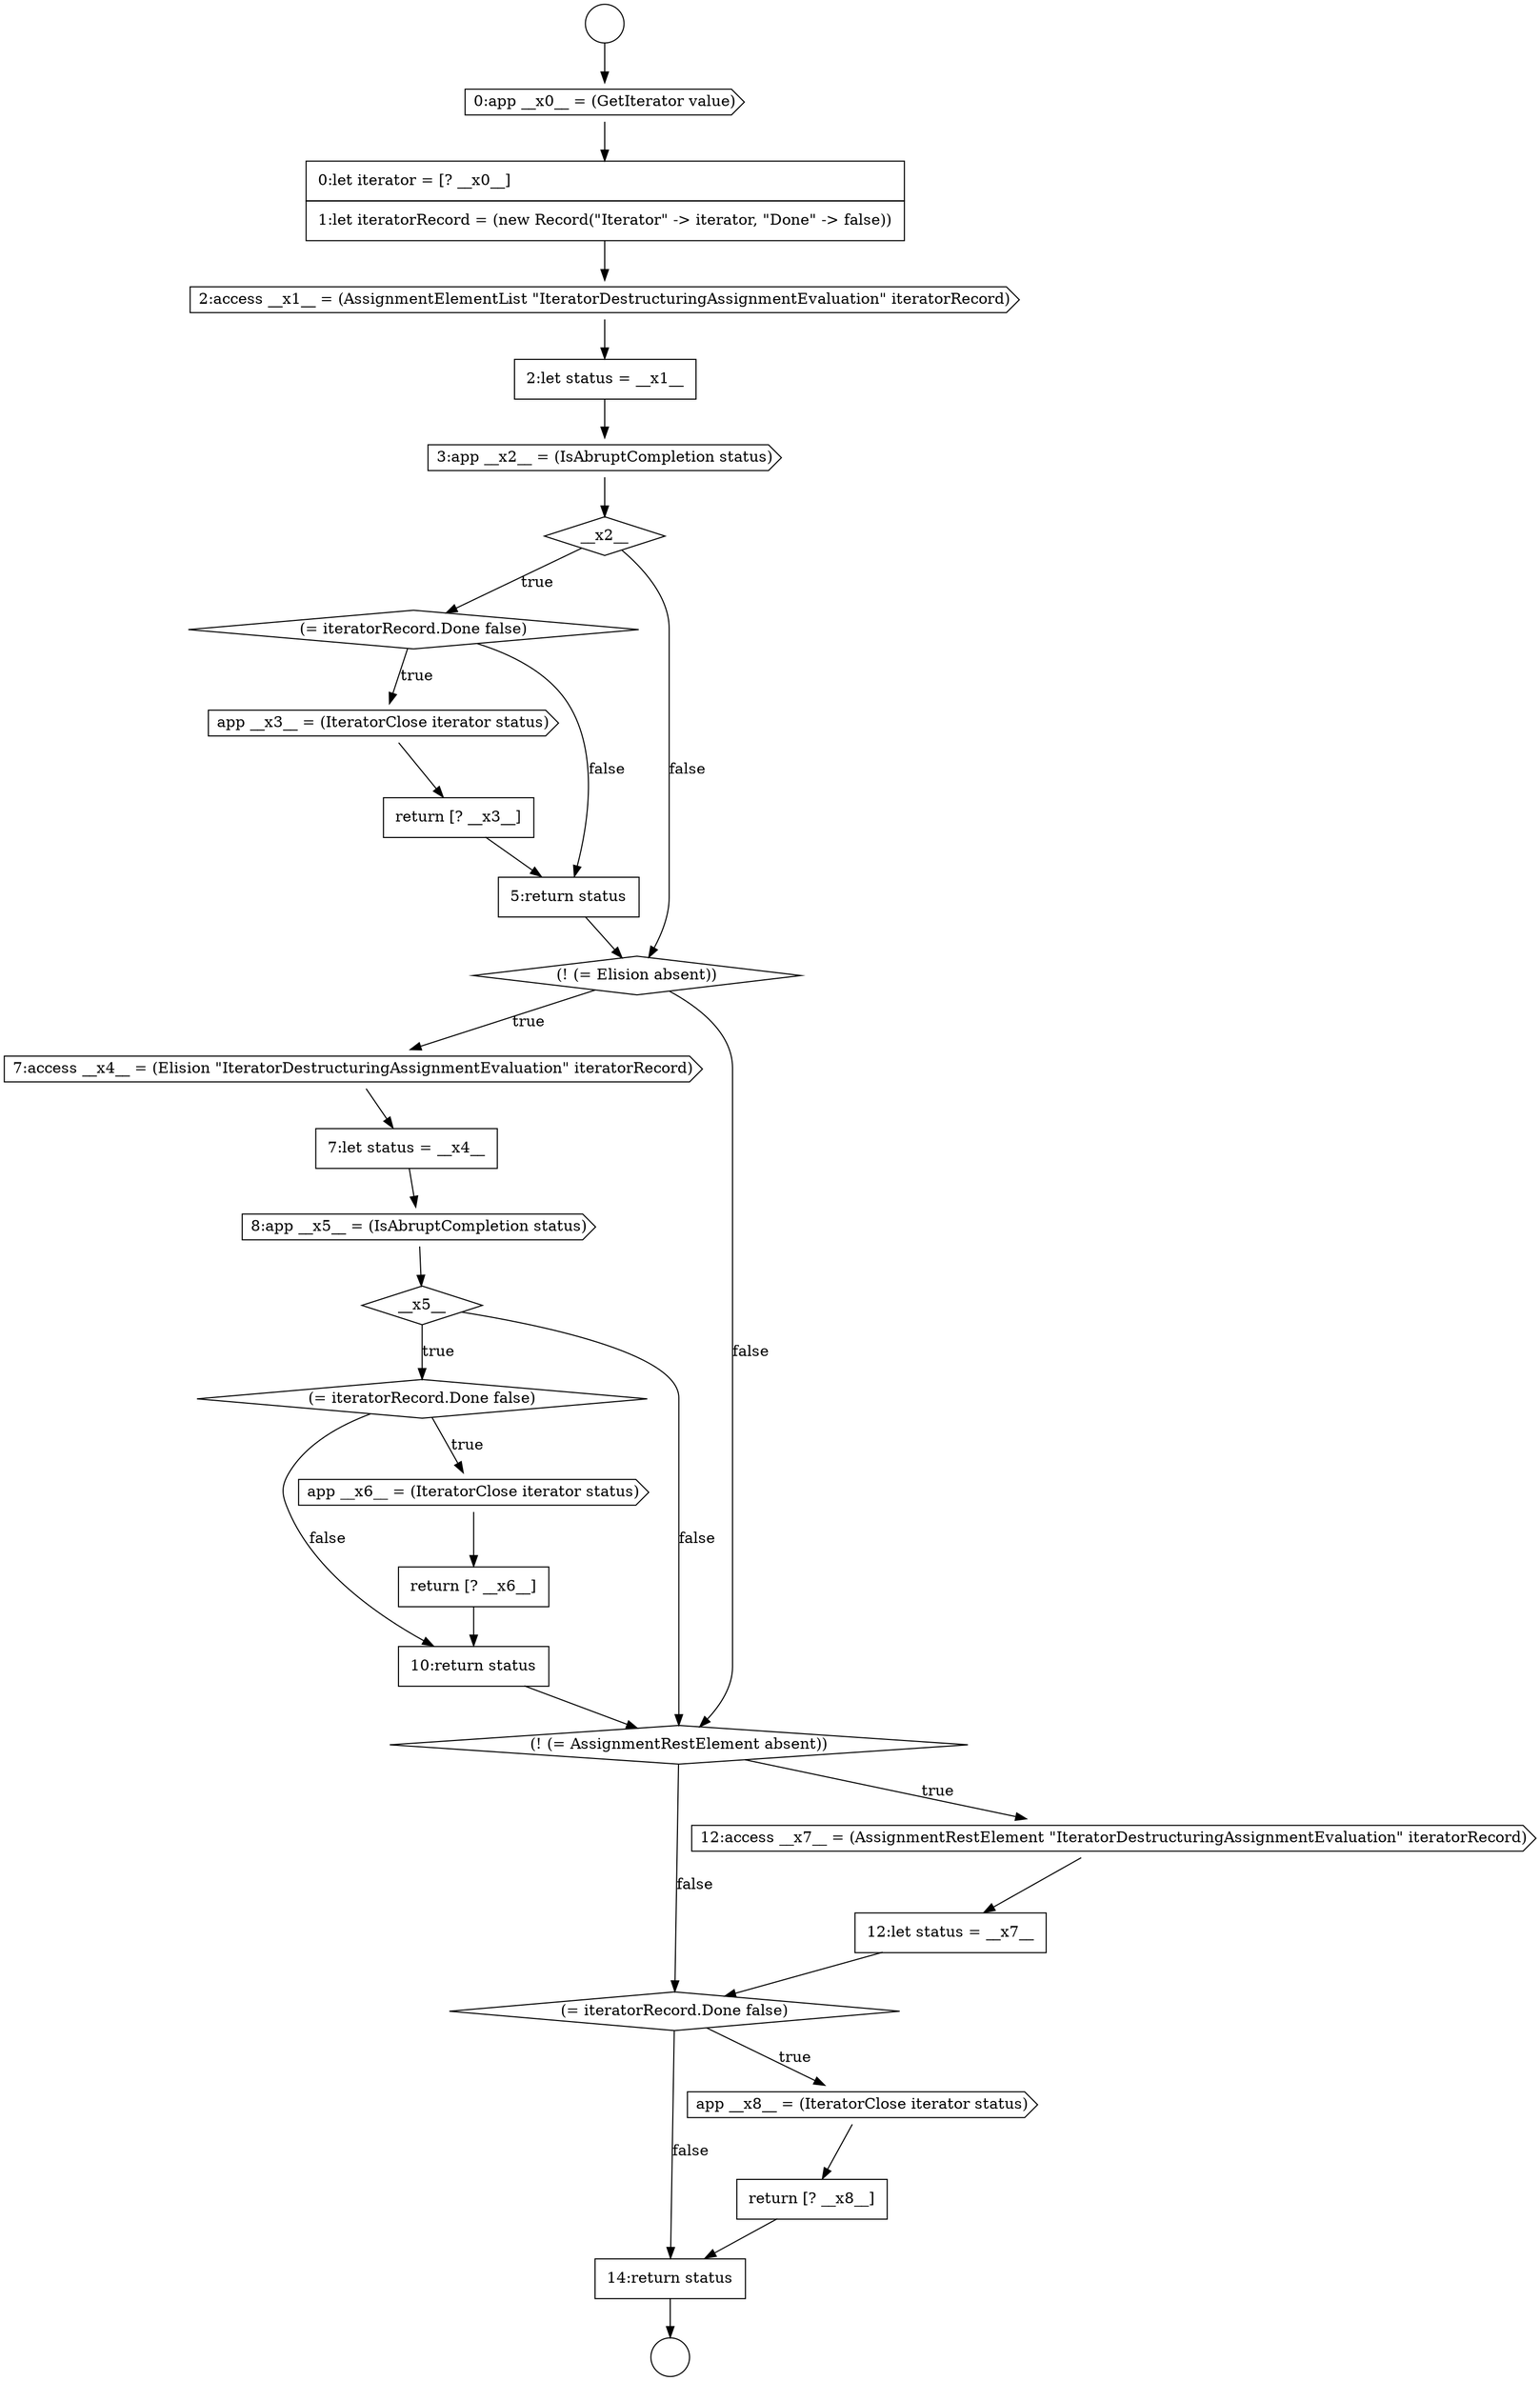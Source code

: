 digraph {
  node4916 [shape=none, margin=0, label=<<font color="black">
    <table border="0" cellborder="1" cellspacing="0" cellpadding="10">
      <tr><td align="left">return [? __x6__]</td></tr>
    </table>
  </font>> color="black" fillcolor="white" style=filled]
  node4903 [shape=cds, label=<<font color="black">3:app __x2__ = (IsAbruptCompletion status)</font>> color="black" fillcolor="white" style=filled]
  node4924 [shape=none, margin=0, label=<<font color="black">
    <table border="0" cellborder="1" cellspacing="0" cellpadding="10">
      <tr><td align="left">14:return status</td></tr>
    </table>
  </font>> color="black" fillcolor="white" style=filled]
  node4910 [shape=cds, label=<<font color="black">7:access __x4__ = (Elision &quot;IteratorDestructuringAssignmentEvaluation&quot; iteratorRecord)</font>> color="black" fillcolor="white" style=filled]
  node4898 [shape=circle label=" " color="black" fillcolor="white" style=filled]
  node4902 [shape=none, margin=0, label=<<font color="black">
    <table border="0" cellborder="1" cellspacing="0" cellpadding="10">
      <tr><td align="left">2:let status = __x1__</td></tr>
    </table>
  </font>> color="black" fillcolor="white" style=filled]
  node4906 [shape=cds, label=<<font color="black">app __x3__ = (IteratorClose iterator status)</font>> color="black" fillcolor="white" style=filled]
  node4914 [shape=diamond, label=<<font color="black">(= iteratorRecord.Done false)</font>> color="black" fillcolor="white" style=filled]
  node4918 [shape=diamond, label=<<font color="black">(! (= AssignmentRestElement absent))</font>> color="black" fillcolor="white" style=filled]
  node4922 [shape=cds, label=<<font color="black">app __x8__ = (IteratorClose iterator status)</font>> color="black" fillcolor="white" style=filled]
  node4905 [shape=diamond, label=<<font color="black">(= iteratorRecord.Done false)</font>> color="black" fillcolor="white" style=filled]
  node4917 [shape=none, margin=0, label=<<font color="black">
    <table border="0" cellborder="1" cellspacing="0" cellpadding="10">
      <tr><td align="left">10:return status</td></tr>
    </table>
  </font>> color="black" fillcolor="white" style=filled]
  node4912 [shape=cds, label=<<font color="black">8:app __x5__ = (IsAbruptCompletion status)</font>> color="black" fillcolor="white" style=filled]
  node4923 [shape=none, margin=0, label=<<font color="black">
    <table border="0" cellborder="1" cellspacing="0" cellpadding="10">
      <tr><td align="left">return [? __x8__]</td></tr>
    </table>
  </font>> color="black" fillcolor="white" style=filled]
  node4908 [shape=none, margin=0, label=<<font color="black">
    <table border="0" cellborder="1" cellspacing="0" cellpadding="10">
      <tr><td align="left">5:return status</td></tr>
    </table>
  </font>> color="black" fillcolor="white" style=filled]
  node4909 [shape=diamond, label=<<font color="black">(! (= Elision absent))</font>> color="black" fillcolor="white" style=filled]
  node4899 [shape=cds, label=<<font color="black">0:app __x0__ = (GetIterator value)</font>> color="black" fillcolor="white" style=filled]
  node4904 [shape=diamond, label=<<font color="black">__x2__</font>> color="black" fillcolor="white" style=filled]
  node4915 [shape=cds, label=<<font color="black">app __x6__ = (IteratorClose iterator status)</font>> color="black" fillcolor="white" style=filled]
  node4920 [shape=none, margin=0, label=<<font color="black">
    <table border="0" cellborder="1" cellspacing="0" cellpadding="10">
      <tr><td align="left">12:let status = __x7__</td></tr>
    </table>
  </font>> color="black" fillcolor="white" style=filled]
  node4921 [shape=diamond, label=<<font color="black">(= iteratorRecord.Done false)</font>> color="black" fillcolor="white" style=filled]
  node4919 [shape=cds, label=<<font color="black">12:access __x7__ = (AssignmentRestElement &quot;IteratorDestructuringAssignmentEvaluation&quot; iteratorRecord)</font>> color="black" fillcolor="white" style=filled]
  node4911 [shape=none, margin=0, label=<<font color="black">
    <table border="0" cellborder="1" cellspacing="0" cellpadding="10">
      <tr><td align="left">7:let status = __x4__</td></tr>
    </table>
  </font>> color="black" fillcolor="white" style=filled]
  node4897 [shape=circle label=" " color="black" fillcolor="white" style=filled]
  node4907 [shape=none, margin=0, label=<<font color="black">
    <table border="0" cellborder="1" cellspacing="0" cellpadding="10">
      <tr><td align="left">return [? __x3__]</td></tr>
    </table>
  </font>> color="black" fillcolor="white" style=filled]
  node4901 [shape=cds, label=<<font color="black">2:access __x1__ = (AssignmentElementList &quot;IteratorDestructuringAssignmentEvaluation&quot; iteratorRecord)</font>> color="black" fillcolor="white" style=filled]
  node4913 [shape=diamond, label=<<font color="black">__x5__</font>> color="black" fillcolor="white" style=filled]
  node4900 [shape=none, margin=0, label=<<font color="black">
    <table border="0" cellborder="1" cellspacing="0" cellpadding="10">
      <tr><td align="left">0:let iterator = [? __x0__]</td></tr>
      <tr><td align="left">1:let iteratorRecord = (new Record(&quot;Iterator&quot; -&gt; iterator, &quot;Done&quot; -&gt; false))</td></tr>
    </table>
  </font>> color="black" fillcolor="white" style=filled]
  node4922 -> node4923 [ color="black"]
  node4901 -> node4902 [ color="black"]
  node4919 -> node4920 [ color="black"]
  node4914 -> node4915 [label=<<font color="black">true</font>> color="black"]
  node4914 -> node4917 [label=<<font color="black">false</font>> color="black"]
  node4904 -> node4905 [label=<<font color="black">true</font>> color="black"]
  node4904 -> node4909 [label=<<font color="black">false</font>> color="black"]
  node4910 -> node4911 [ color="black"]
  node4924 -> node4898 [ color="black"]
  node4903 -> node4904 [ color="black"]
  node4911 -> node4912 [ color="black"]
  node4900 -> node4901 [ color="black"]
  node4917 -> node4918 [ color="black"]
  node4920 -> node4921 [ color="black"]
  node4912 -> node4913 [ color="black"]
  node4897 -> node4899 [ color="black"]
  node4913 -> node4914 [label=<<font color="black">true</font>> color="black"]
  node4913 -> node4918 [label=<<font color="black">false</font>> color="black"]
  node4923 -> node4924 [ color="black"]
  node4916 -> node4917 [ color="black"]
  node4908 -> node4909 [ color="black"]
  node4906 -> node4907 [ color="black"]
  node4907 -> node4908 [ color="black"]
  node4915 -> node4916 [ color="black"]
  node4918 -> node4919 [label=<<font color="black">true</font>> color="black"]
  node4918 -> node4921 [label=<<font color="black">false</font>> color="black"]
  node4921 -> node4922 [label=<<font color="black">true</font>> color="black"]
  node4921 -> node4924 [label=<<font color="black">false</font>> color="black"]
  node4909 -> node4910 [label=<<font color="black">true</font>> color="black"]
  node4909 -> node4918 [label=<<font color="black">false</font>> color="black"]
  node4905 -> node4906 [label=<<font color="black">true</font>> color="black"]
  node4905 -> node4908 [label=<<font color="black">false</font>> color="black"]
  node4902 -> node4903 [ color="black"]
  node4899 -> node4900 [ color="black"]
}

